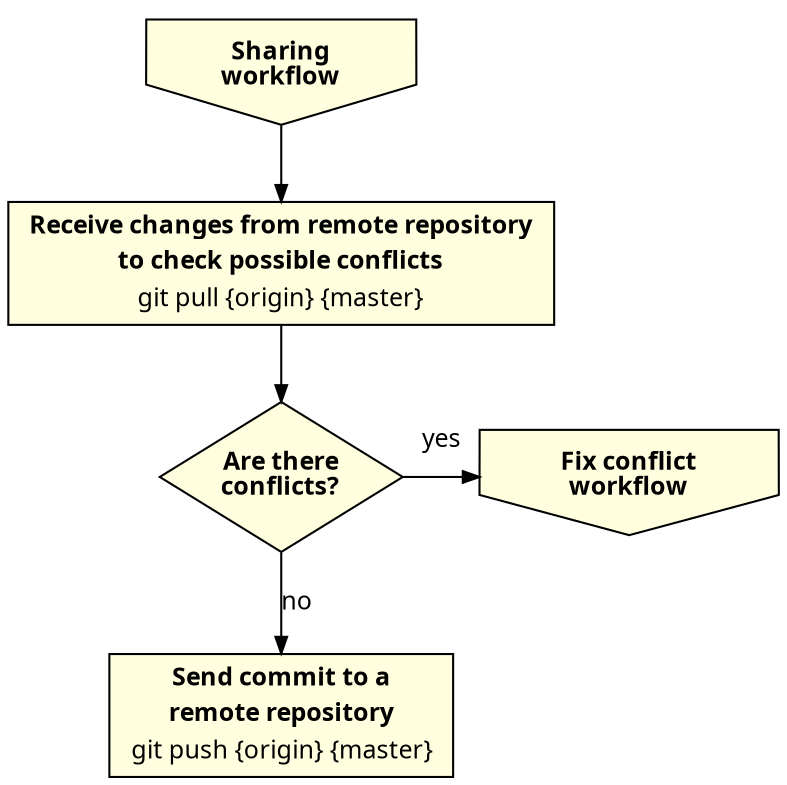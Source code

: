 digraph sharingworkflow {
    splines = line;

    edge [
        arrowsize = 0.8,
        fontname = "Verdana",
        fontsize = 12
    ]

    node [
        shape = rect,
        style = filled,
        fillcolor = lightyellow,
        fontname = "Verdana",
        fontsize = 12
    ]

    // workflow
    sharing_workflow [
        shape = invhouse,
        label = <<b>Sharing<br/>workflow</b>>
    ]
    fix_conflicts_workflow [
        shape = invhouse,
        label = <<b>Fix conflict<br/>workflow</b>>
    ]

    // decisions
    are_there_conflicts [
        shape = diamond,
        label = <<b>Are there<br/>conflicts?</b>>,
        height = 1
    ]

    // commands
    git_pull [
        label = <
            <table border="0" cellborder="0" cellspacing="0">
            <tr><td><b>Receive changes from remote repository</b></td></tr>
            <tr><td><b>to check possible conflicts</b></td></tr>
            <tr><td>git pull {origin} {master}</td></tr>
            </table>
        >
    ]
    git_push [
        label = <
            <table border="0" cellborder="0" cellspacing="0">
            <tr><td><b>Send commit to a</b></td></tr>
            <tr><td><b>remote repository</b></td></tr>
            <tr><td>git push {origin} {master}</td></tr>
            </table>
        >
    ]

    // relations
    sharing_workflow -> git_pull
    git_pull -> are_there_conflicts
    are_there_conflicts -> git_push [label = "no"]
    are_there_conflicts:e -> fix_conflicts_workflow [label = "yes", constraint = false]

    // put are_there_conflicts and fix_conflicts_workflow in the same row
    { rank = same; are_there_conflicts; fix_conflicts_workflow; }
}
